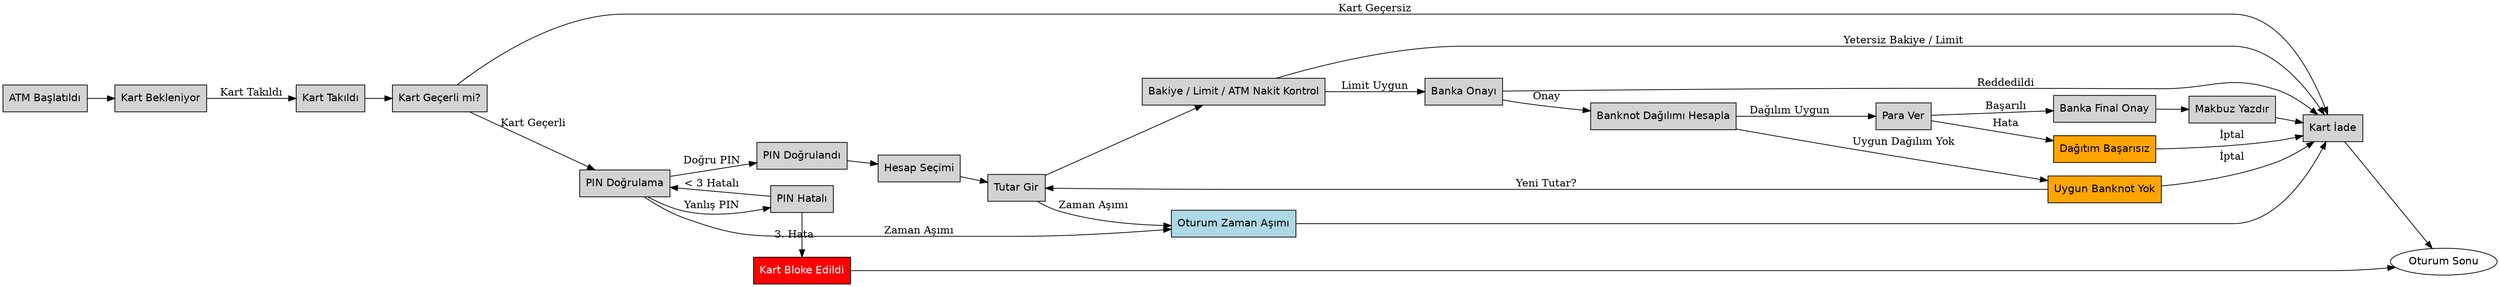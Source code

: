 digraph ATM_Withdraw_Flow {
    rankdir=LR;
    node [shape=box, style=filled, fillcolor=lightgrey, fontname="Helvetica"];

    Start [label="ATM Başlatıldı"];
    Idle [label="Kart Bekleniyor"];
    CardInserted [label="Kart Takıldı"];
    CardValidated [label="Kart Geçerli mi?"];
    PINAuth [label="PIN Doğrulama"];
    PINSuccess [label="PIN Doğrulandı"];
    PINFail [label="PIN Hatalı"];
    CardBlocked [label="Kart Bloke Edildi"];
    SelectAccount [label="Hesap Seçimi"];
    InputAmount [label="Tutar Gir"];
    AmountCheck [label="Bakiye / Limit / ATM Nakit Kontrol"];
    DenomCalc [label="Banknot Dağılımı Hesapla"];
    DenomFail [label="Uygun Banknot Yok"];
    HostAuth [label="Banka Onayı"];
    DispenseCash [label="Para Ver"];
    DispenseFail [label="Dağıtım Başarısız"];
    PostHost [label="Banka Final Onay"];
    Receipt [label="Makbuz Yazdır"];
    EjectCard [label="Kart İade"];
    SessionEnd [label="Oturum Sonu"];
    Timeout [label="Oturum Zaman Aşımı"];

    // Akışlar
    Start -> Idle;
    Idle -> CardInserted [label="Kart Takıldı"];
    CardInserted -> CardValidated;
    CardValidated -> PINAuth [label="Kart Geçerli"];
    CardValidated -> EjectCard [label="Kart Geçersiz"];

    PINAuth -> PINSuccess [label="Doğru PIN"];
    PINAuth -> PINFail [label="Yanlış PIN"];
    PINFail -> PINAuth [label="< 3 Hatalı"];
    PINFail -> CardBlocked [label="3. Hata"];
    CardBlocked -> SessionEnd;

    PINSuccess -> SelectAccount;
    SelectAccount -> InputAmount;
    InputAmount -> AmountCheck;
    
    AmountCheck -> HostAuth [label="Limit Uygun"];
    AmountCheck -> EjectCard [label="Yetersiz Bakiye / Limit"];

    HostAuth -> DenomCalc [label="Onay"];
    HostAuth -> EjectCard [label="Reddedildi"];

    DenomCalc -> DispenseCash [label="Dağılım Uygun"];
    DenomCalc -> DenomFail [label="Uygun Dağılım Yok"];
    DenomFail -> InputAmount [label="Yeni Tutar?"];
    DenomFail -> EjectCard [label="İptal"];

    DispenseCash -> PostHost [label="Başarılı"];
    DispenseCash -> DispenseFail [label="Hata"];
    DispenseFail -> EjectCard [label="İptal"];

    PostHost -> Receipt;
    Receipt -> EjectCard;
    EjectCard -> SessionEnd;

    PINAuth -> Timeout [label="Zaman Aşımı"];
    InputAmount -> Timeout [label="Zaman Aşımı"];
    Timeout -> EjectCard;

    // Görsel düzenleme
    { rank=same; PINFail; CardBlocked; }
    { rank=same; DispenseFail; DenomFail; }

    // Özel durumlar için renk
    CardBlocked [fillcolor=red, fontcolor=white];
    DispenseFail [fillcolor=orange];
    DenomFail [fillcolor=orange];
    Timeout [fillcolor=lightblue];
    SessionEnd [fillcolor=white, shape=ellipse];
}
